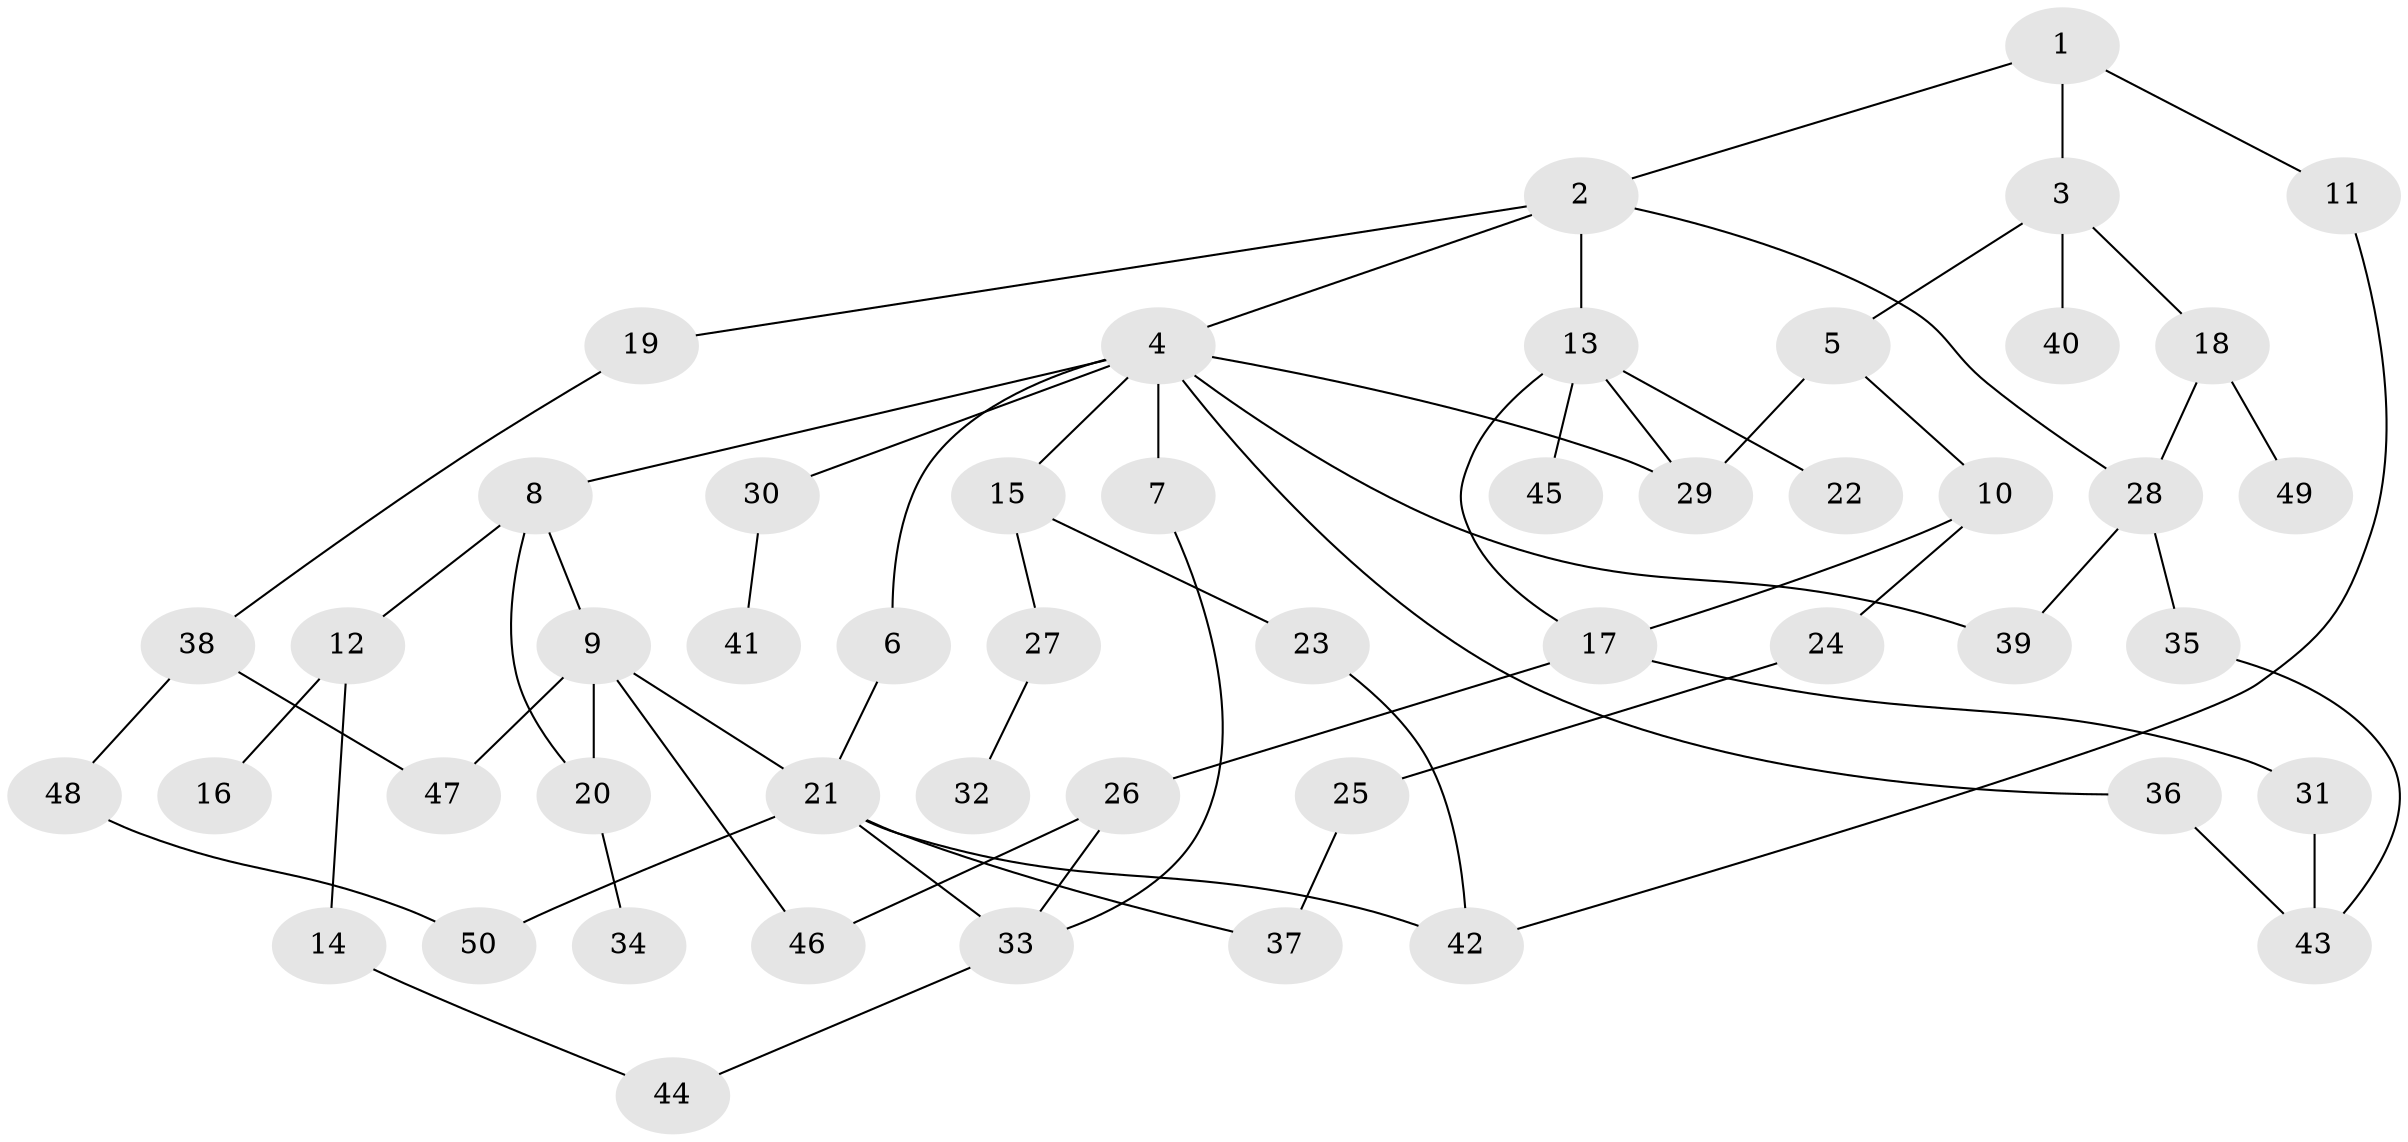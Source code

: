 // Generated by graph-tools (version 1.1) at 2025/42/03/09/25 04:42:15]
// undirected, 50 vertices, 67 edges
graph export_dot {
graph [start="1"]
  node [color=gray90,style=filled];
  1;
  2;
  3;
  4;
  5;
  6;
  7;
  8;
  9;
  10;
  11;
  12;
  13;
  14;
  15;
  16;
  17;
  18;
  19;
  20;
  21;
  22;
  23;
  24;
  25;
  26;
  27;
  28;
  29;
  30;
  31;
  32;
  33;
  34;
  35;
  36;
  37;
  38;
  39;
  40;
  41;
  42;
  43;
  44;
  45;
  46;
  47;
  48;
  49;
  50;
  1 -- 2;
  1 -- 3;
  1 -- 11;
  2 -- 4;
  2 -- 13;
  2 -- 19;
  2 -- 28;
  3 -- 5;
  3 -- 18;
  3 -- 40;
  4 -- 6;
  4 -- 7;
  4 -- 8;
  4 -- 15;
  4 -- 29;
  4 -- 30;
  4 -- 36;
  4 -- 39;
  5 -- 10;
  5 -- 29;
  6 -- 21;
  7 -- 33;
  8 -- 9;
  8 -- 12;
  8 -- 20;
  9 -- 46;
  9 -- 21;
  9 -- 47;
  9 -- 20;
  10 -- 24;
  10 -- 17;
  11 -- 42;
  12 -- 14;
  12 -- 16;
  13 -- 17;
  13 -- 22;
  13 -- 45;
  13 -- 29;
  14 -- 44;
  15 -- 23;
  15 -- 27;
  17 -- 26;
  17 -- 31;
  18 -- 49;
  18 -- 28;
  19 -- 38;
  20 -- 34;
  21 -- 37;
  21 -- 42;
  21 -- 50;
  21 -- 33;
  23 -- 42;
  24 -- 25;
  25 -- 37;
  26 -- 33;
  26 -- 46;
  27 -- 32;
  28 -- 35;
  28 -- 39;
  30 -- 41;
  31 -- 43;
  33 -- 44;
  35 -- 43;
  36 -- 43;
  38 -- 47;
  38 -- 48;
  48 -- 50;
}
